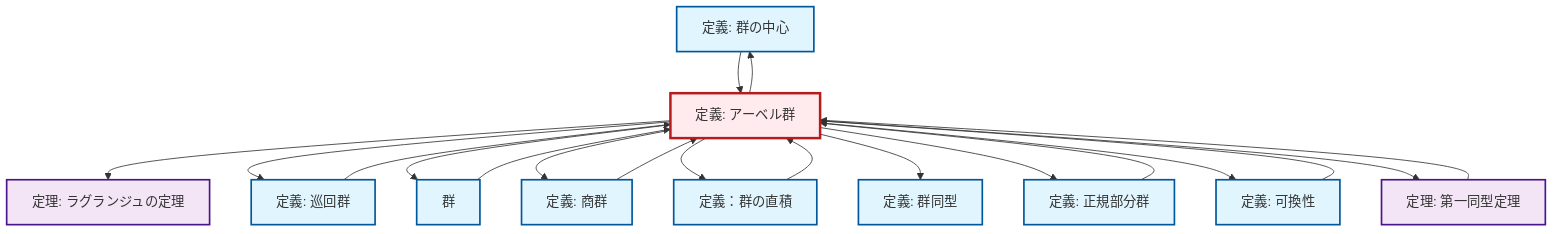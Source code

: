 graph TD
    classDef definition fill:#e1f5fe,stroke:#01579b,stroke-width:2px
    classDef theorem fill:#f3e5f5,stroke:#4a148c,stroke-width:2px
    classDef axiom fill:#fff3e0,stroke:#e65100,stroke-width:2px
    classDef example fill:#e8f5e9,stroke:#1b5e20,stroke-width:2px
    classDef current fill:#ffebee,stroke:#b71c1c,stroke-width:3px
    def-center-of-group["定義: 群の中心"]:::definition
    def-abelian-group["定義: アーベル群"]:::definition
    def-quotient-group["定義: 商群"]:::definition
    def-normal-subgroup["定義: 正規部分群"]:::definition
    def-direct-product["定義：群の直積"]:::definition
    thm-first-isomorphism["定理: 第一同型定理"]:::theorem
    thm-lagrange["定理: ラグランジュの定理"]:::theorem
    def-cyclic-group["定義: 巡回群"]:::definition
    def-group["群"]:::definition
    def-commutativity["定義: 可換性"]:::definition
    def-isomorphism["定義: 群同型"]:::definition
    def-abelian-group --> thm-lagrange
    def-abelian-group --> def-cyclic-group
    def-abelian-group --> def-group
    def-quotient-group --> def-abelian-group
    def-abelian-group --> def-quotient-group
    def-commutativity --> def-abelian-group
    def-center-of-group --> def-abelian-group
    def-abelian-group --> def-direct-product
    def-direct-product --> def-abelian-group
    def-cyclic-group --> def-abelian-group
    def-group --> def-abelian-group
    thm-first-isomorphism --> def-abelian-group
    def-normal-subgroup --> def-abelian-group
    def-abelian-group --> def-isomorphism
    def-abelian-group --> def-normal-subgroup
    def-abelian-group --> def-commutativity
    def-abelian-group --> def-center-of-group
    def-abelian-group --> thm-first-isomorphism
    class def-abelian-group current